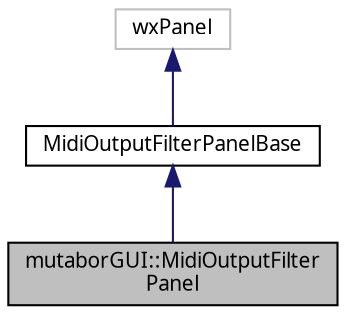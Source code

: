digraph "mutaborGUI::MidiOutputFilterPanel"
{
  edge [fontname="Sans",fontsize="10",labelfontname="Sans",labelfontsize="10"];
  node [fontname="Sans",fontsize="10",shape=record];
  Node3 [label="mutaborGUI::MidiOutputFilter\lPanel",height=0.2,width=0.4,color="black", fillcolor="grey75", style="filled", fontcolor="black"];
  Node4 -> Node3 [dir="back",color="midnightblue",fontsize="10",style="solid",fontname="Sans"];
  Node4 [label="MidiOutputFilterPanelBase",height=0.2,width=0.4,color="black", fillcolor="white", style="filled",URL="$de/d7e/classMidiOutputFilterPanelBase.html"];
  Node5 -> Node4 [dir="back",color="midnightblue",fontsize="10",style="solid",fontname="Sans"];
  Node5 [label="wxPanel",height=0.2,width=0.4,color="grey75", fillcolor="white", style="filled"];
}
